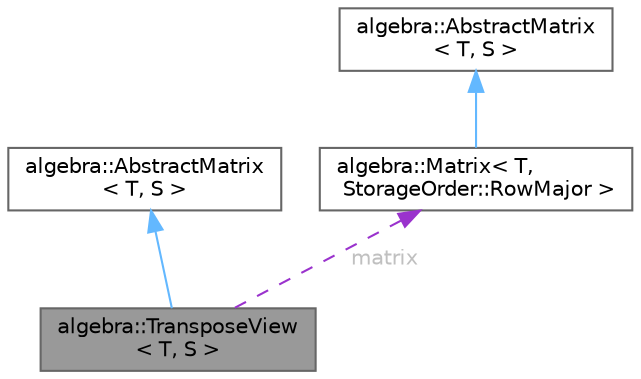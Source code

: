 digraph "algebra::TransposeView&lt; T, S &gt;"
{
 // LATEX_PDF_SIZE
  bgcolor="transparent";
  edge [fontname=Helvetica,fontsize=10,labelfontname=Helvetica,labelfontsize=10];
  node [fontname=Helvetica,fontsize=10,shape=box,height=0.2,width=0.4];
  Node1 [id="Node000001",label="algebra::TransposeView\l\< T, S \>",height=0.2,width=0.4,color="gray40", fillcolor="grey60", style="filled", fontcolor="black",tooltip="A view that represents the transpose of a given matrix."];
  Node2 -> Node1 [id="edge1_Node000001_Node000002",dir="back",color="steelblue1",style="solid",tooltip=" "];
  Node2 [id="Node000002",label="algebra::AbstractMatrix\l\< T, S \>",height=0.2,width=0.4,color="gray40", fillcolor="white", style="filled",URL="$classalgebra_1_1AbstractMatrix.html",tooltip="Abstract base class for matrix representations."];
  Node3 -> Node1 [id="edge2_Node000001_Node000003",dir="back",color="darkorchid3",style="dashed",tooltip=" ",label=" matrix",fontcolor="grey" ];
  Node3 [id="Node000003",label="algebra::Matrix\< T,\l StorageOrder::RowMajor \>",height=0.2,width=0.4,color="gray40", fillcolor="white", style="filled",URL="$classalgebra_1_1Matrix.html",tooltip=" "];
  Node4 -> Node3 [id="edge3_Node000003_Node000004",dir="back",color="steelblue1",style="solid",tooltip=" "];
  Node4 [id="Node000004",label="algebra::AbstractMatrix\l\< T, S \>",height=0.2,width=0.4,color="gray40", fillcolor="white", style="filled",URL="$classalgebra_1_1AbstractMatrix.html",tooltip=" "];
}
